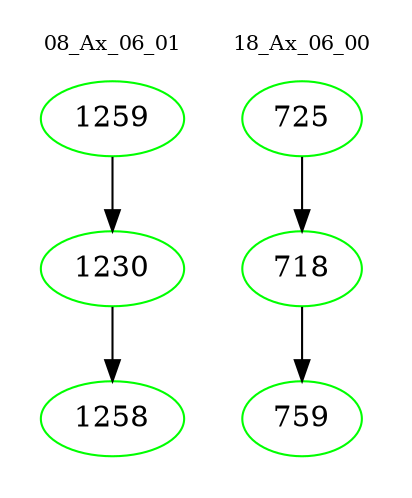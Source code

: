 digraph{
subgraph cluster_0 {
color = white
label = "08_Ax_06_01";
fontsize=10;
T0_1259 [label="1259", color="green"]
T0_1259 -> T0_1230 [color="black"]
T0_1230 [label="1230", color="green"]
T0_1230 -> T0_1258 [color="black"]
T0_1258 [label="1258", color="green"]
}
subgraph cluster_1 {
color = white
label = "18_Ax_06_00";
fontsize=10;
T1_725 [label="725", color="green"]
T1_725 -> T1_718 [color="black"]
T1_718 [label="718", color="green"]
T1_718 -> T1_759 [color="black"]
T1_759 [label="759", color="green"]
}
}
